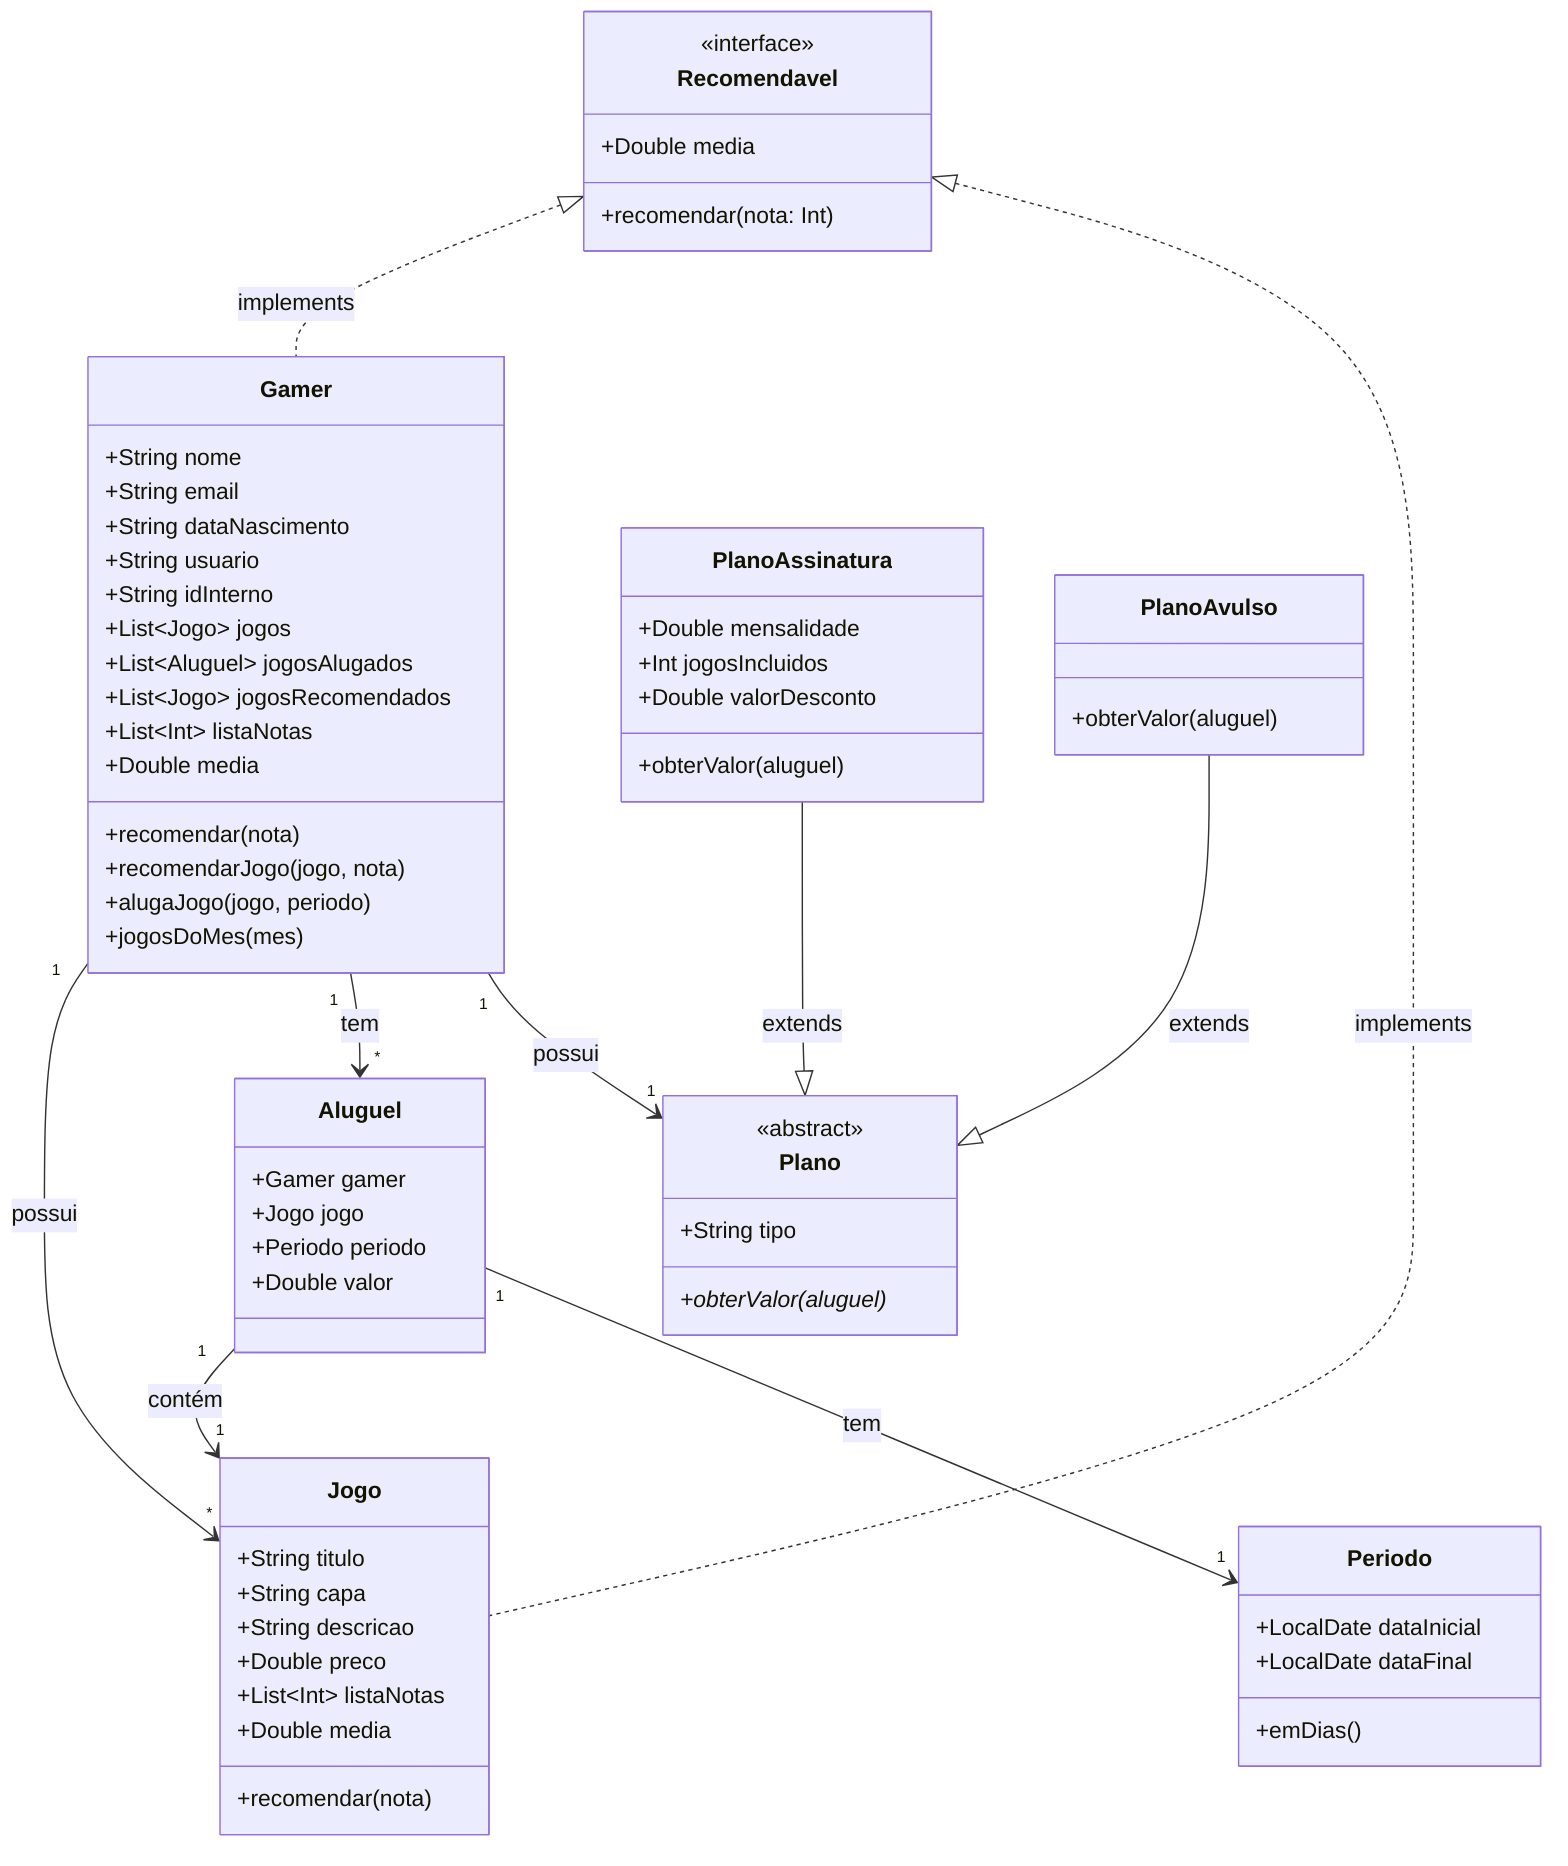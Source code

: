 classDiagram
    class Recomendavel {
        <<interface>>
        +Double media
        +recomendar(nota: Int)
    }

    class Gamer {
        +String nome
        +String email
        +String dataNascimento
        +String usuario
        +String idInterno
        +List~Jogo~ jogos
        +List~Aluguel~ jogosAlugados
        +List~Jogo~ jogosRecomendados
        +List~Int~ listaNotas
        +Double media
        +recomendar(nota)
        +recomendarJogo(jogo, nota)
        +alugaJogo(jogo, periodo)
        +jogosDoMes(mes)
    }

    class Jogo {
        +String titulo
        +String capa
        +String descricao
        +Double preco
        +List~Int~ listaNotas
        +Double media
        +recomendar(nota)
    }

    class Plano {
        <<abstract>>
        +String tipo
        +obterValor(aluguel)*
    }

    class PlanoAssinatura {
        +Double mensalidade
        +Int jogosIncluidos
        +Double valorDesconto
        +obterValor(aluguel)
    }

    class PlanoAvulso {
        +obterValor(aluguel)
    }

    class Aluguel {
        +Gamer gamer
        +Jogo jogo
        +Periodo periodo
        +Double valor
    }

    class Periodo {
        +LocalDate dataInicial
        +LocalDate dataFinal
        +emDias()
    }

    Recomendavel <|.. Gamer : implements
    Recomendavel <|.. Jogo : implements
    Gamer "1" --> "*" Jogo : possui
    Gamer "1" --> "*" Aluguel : tem
    Gamer "1" --> "1" Plano : possui
    Aluguel "1" --> "1" Jogo : contém
    Aluguel "1" --> "1" Periodo : tem
    PlanoAssinatura --|> Plano : extends
    PlanoAvulso --|> Plano : extends